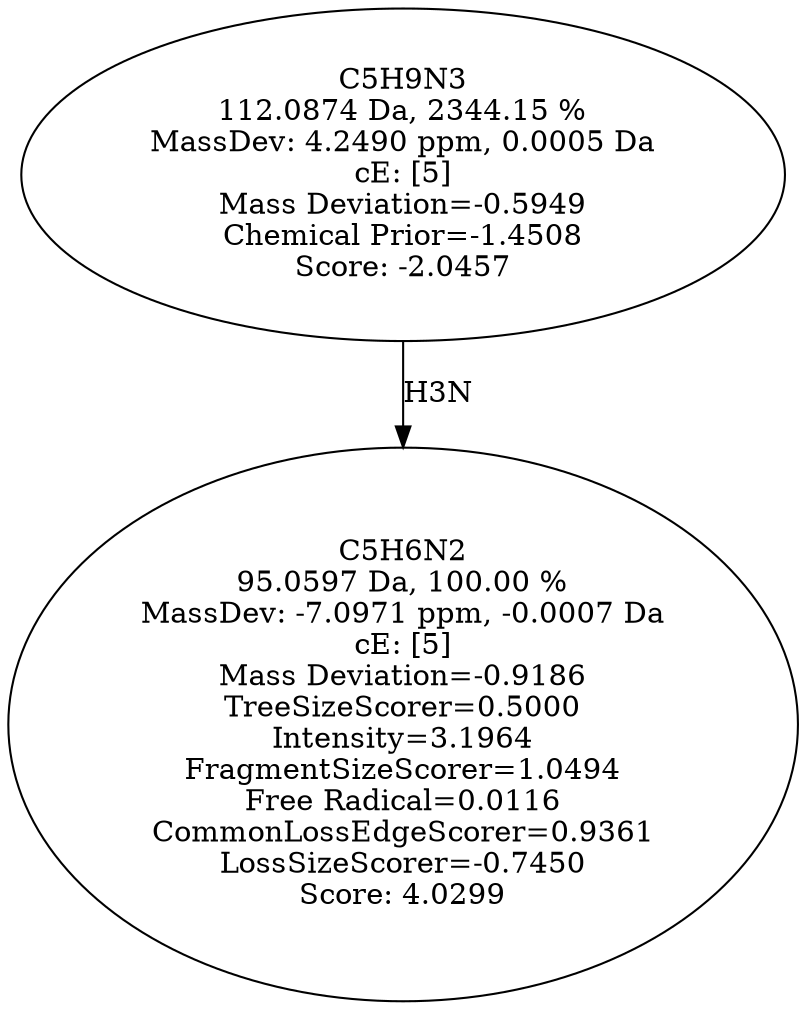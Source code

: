 strict digraph {
v1 [label="C5H6N2\n95.0597 Da, 100.00 %\nMassDev: -7.0971 ppm, -0.0007 Da\ncE: [5]\nMass Deviation=-0.9186\nTreeSizeScorer=0.5000\nIntensity=3.1964\nFragmentSizeScorer=1.0494\nFree Radical=0.0116\nCommonLossEdgeScorer=0.9361\nLossSizeScorer=-0.7450\nScore: 4.0299"];
v2 [label="C5H9N3\n112.0874 Da, 2344.15 %\nMassDev: 4.2490 ppm, 0.0005 Da\ncE: [5]\nMass Deviation=-0.5949\nChemical Prior=-1.4508\nScore: -2.0457"];
v2 -> v1 [label="H3N"];
}